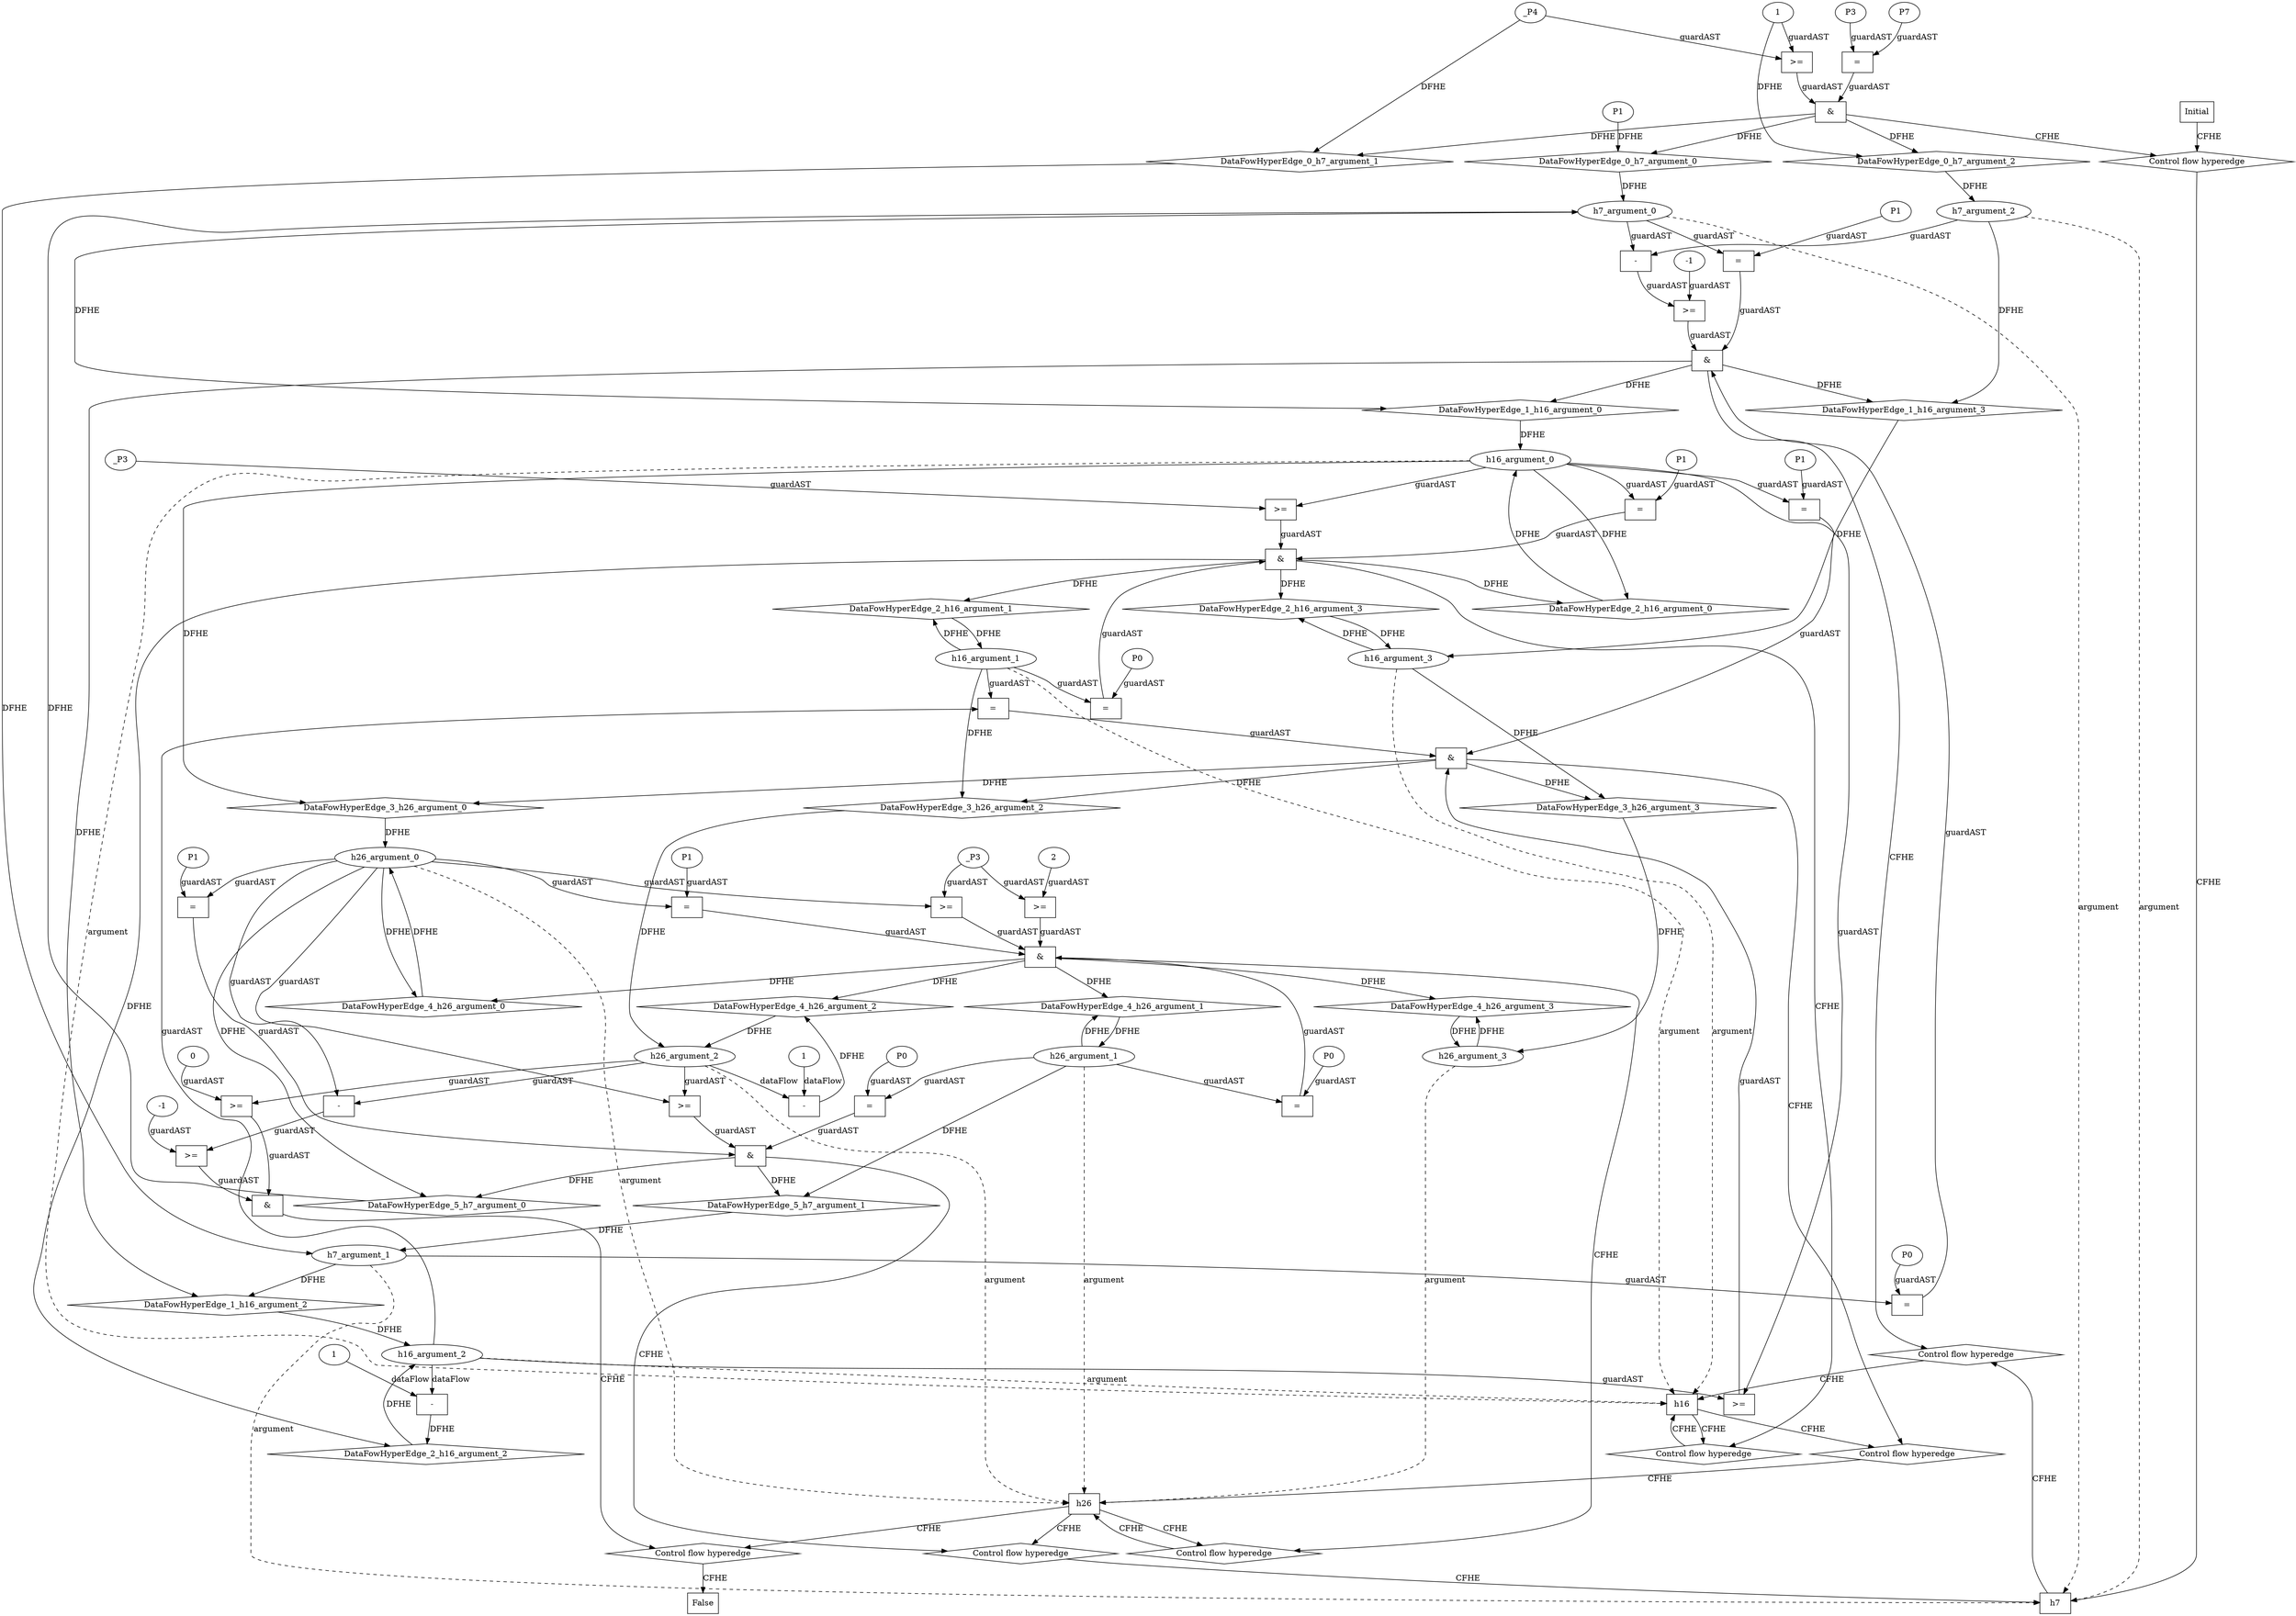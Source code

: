 // Horn Graph
digraph {
	"xxxh7___Initial_0xxxdataFlow_0_node_0" [label="P1"  nodeName="xxxh7___Initial_0xxxdataFlow_0_node_0" class=symbolicConstant GNNNodeID=3]
	"xxxh7___Initial_0xxxdataFlow1_node_0" [label="_P4"  nodeName="xxxh7___Initial_0xxxdataFlow1_node_0" class=symbolicConstant GNNNodeID=4]
	"xxxh7___Initial_0xxxdataFlow2_node_0" [label="1"  nodeName="xxxh7___Initial_0xxxdataFlow2_node_0" class=IdealInt GNNNodeID=5]
	"xxxh7___Initial_0xxxguard_0_node_0" [label=">="  nodeName="xxxh7___Initial_0xxxguard_0_node_0" class=Operator GNNNodeID=6 shape=rect]
		"xxxh7___Initial_0xxxdataFlow1_node_0" -> "xxxh7___Initial_0xxxguard_0_node_0" [ label="guardAST"]
		"xxxh7___Initial_0xxxdataFlow2_node_0" -> "xxxh7___Initial_0xxxguard_0_node_0" [ label="guardAST"]
	"xxxh7___Initial_0xxxguard1_node_0" [label="="  nodeName="xxxh7___Initial_0xxxguard1_node_0" class=Operator GNNNodeID=7 shape=rect]
	"xxxh7___Initial_0xxxguard1_node_1" [label="P3"  nodeName="xxxh7___Initial_0xxxguard1_node_1" class=symbolicConstant GNNNodeID=8]
	"xxxh7___Initial_0xxxguard1_node_2" [label="P7"  nodeName="xxxh7___Initial_0xxxguard1_node_2" class=symbolicConstant GNNNodeID=9]
		"xxxh7___Initial_0xxxguard1_node_1" -> "xxxh7___Initial_0xxxguard1_node_0" [ label="guardAST"]
		"xxxh7___Initial_0xxxguard1_node_2" -> "xxxh7___Initial_0xxxguard1_node_0" [ label="guardAST"]
	"xxxh16___h7_1xxxguard_0_node_0" [label=">="  nodeName="xxxh16___h7_1xxxguard_0_node_0" class=Operator GNNNodeID=14 shape=rect]
	"xxxh16___h7_1xxxguard_0_node_1" [label="-1"  nodeName="xxxh16___h7_1xxxguard_0_node_1" class=IdealInt GNNNodeID=15]
	"xxxh16___h7_1xxxguard_0_node_2" [label="-"  nodeName="xxxh16___h7_1xxxguard_0_node_2" class=Operator GNNNodeID=16 shape=rect]
		"xxxh16___h7_1xxxguard_0_node_1" -> "xxxh16___h7_1xxxguard_0_node_0" [ label="guardAST"]
		"xxxh16___h7_1xxxguard_0_node_2" -> "xxxh16___h7_1xxxguard_0_node_0" [ label="guardAST"]
		"h7_argument_2" -> "xxxh16___h7_1xxxguard_0_node_2" [ label="guardAST"]
		"h7_argument_0" -> "xxxh16___h7_1xxxguard_0_node_2" [ label="guardAST"]
	"xxxh16___h7_1xxxguard1_node_0" [label="="  nodeName="xxxh16___h7_1xxxguard1_node_0" class=Operator GNNNodeID=17 shape=rect]
	"xxxh16___h7_1xxxguard1_node_1" [label="P0"  nodeName="xxxh16___h7_1xxxguard1_node_1" class=symbolicConstant GNNNodeID=18]
		"xxxh16___h7_1xxxguard1_node_1" -> "xxxh16___h7_1xxxguard1_node_0" [ label="guardAST"]
		"h7_argument_1" -> "xxxh16___h7_1xxxguard1_node_0" [ label="guardAST"]
	"xxxh16___h7_1xxxguard2_node_0" [label="="  nodeName="xxxh16___h7_1xxxguard2_node_0" class=Operator GNNNodeID=19 shape=rect]
	"xxxh16___h7_1xxxguard2_node_1" [label="P1"  nodeName="xxxh16___h7_1xxxguard2_node_1" class=symbolicConstant GNNNodeID=20]
		"xxxh16___h7_1xxxguard2_node_1" -> "xxxh16___h7_1xxxguard2_node_0" [ label="guardAST"]
		"h7_argument_0" -> "xxxh16___h7_1xxxguard2_node_0" [ label="guardAST"]
	"xxxh16___h16_2xxxdataFlow_0_node_0" [label="-"  nodeName="xxxh16___h16_2xxxdataFlow_0_node_0" class=Operator GNNNodeID=21 shape=rect]
	"xxxh16___h16_2xxxdataFlow_0_node_2" [label="1"  nodeName="xxxh16___h16_2xxxdataFlow_0_node_2" class=IdealInt GNNNodeID=22]
		"h16_argument_2" -> "xxxh16___h16_2xxxdataFlow_0_node_0" [ label="dataFlow"]
		"xxxh16___h16_2xxxdataFlow_0_node_2" -> "xxxh16___h16_2xxxdataFlow_0_node_0" [ label="dataFlow"]
	"xxxh16___h16_2xxxguard_0_node_0" [label=">="  nodeName="xxxh16___h16_2xxxguard_0_node_0" class=Operator GNNNodeID=23 shape=rect]
	"xxxh16___h16_2xxxguard_0_node_2" [label="_P3"  nodeName="xxxh16___h16_2xxxguard_0_node_2" class=symbolicConstant GNNNodeID=24]
		"h16_argument_0" -> "xxxh16___h16_2xxxguard_0_node_0" [ label="guardAST"]
		"xxxh16___h16_2xxxguard_0_node_2" -> "xxxh16___h16_2xxxguard_0_node_0" [ label="guardAST"]
	"xxxh16___h16_2xxxguard1_node_0" [label="="  nodeName="xxxh16___h16_2xxxguard1_node_0" class=Operator GNNNodeID=25 shape=rect]
	"xxxh16___h16_2xxxguard1_node_1" [label="P1"  nodeName="xxxh16___h16_2xxxguard1_node_1" class=symbolicConstant GNNNodeID=26]
		"xxxh16___h16_2xxxguard1_node_1" -> "xxxh16___h16_2xxxguard1_node_0" [ label="guardAST"]
		"h16_argument_0" -> "xxxh16___h16_2xxxguard1_node_0" [ label="guardAST"]
	"xxxh16___h16_2xxxguard2_node_0" [label="="  nodeName="xxxh16___h16_2xxxguard2_node_0" class=Operator GNNNodeID=27 shape=rect]
	"xxxh16___h16_2xxxguard2_node_1" [label="P0"  nodeName="xxxh16___h16_2xxxguard2_node_1" class=symbolicConstant GNNNodeID=28]
		"xxxh16___h16_2xxxguard2_node_1" -> "xxxh16___h16_2xxxguard2_node_0" [ label="guardAST"]
		"h16_argument_1" -> "xxxh16___h16_2xxxguard2_node_0" [ label="guardAST"]
	"xxxh26___h16_3xxxguard_0_node_0" [label=">="  nodeName="xxxh26___h16_3xxxguard_0_node_0" class=Operator GNNNodeID=33 shape=rect]
		"h16_argument_2" -> "xxxh26___h16_3xxxguard_0_node_0" [ label="guardAST"]
		"h16_argument_0" -> "xxxh26___h16_3xxxguard_0_node_0" [ label="guardAST"]
	"xxxh26___h16_3xxxguard1_node_0" [label="="  nodeName="xxxh26___h16_3xxxguard1_node_0" class=Operator GNNNodeID=34 shape=rect]
		"h16_argument_2" -> "xxxh26___h16_3xxxguard1_node_0" [ label="guardAST"]
		"h16_argument_1" -> "xxxh26___h16_3xxxguard1_node_0" [ label="guardAST"]
	"xxxh26___h16_3xxxguard2_node_0" [label="="  nodeName="xxxh26___h16_3xxxguard2_node_0" class=Operator GNNNodeID=35 shape=rect]
	"xxxh26___h16_3xxxguard2_node_1" [label="P1"  nodeName="xxxh26___h16_3xxxguard2_node_1" class=symbolicConstant GNNNodeID=36]
		"xxxh26___h16_3xxxguard2_node_1" -> "xxxh26___h16_3xxxguard2_node_0" [ label="guardAST"]
		"h16_argument_0" -> "xxxh26___h16_3xxxguard2_node_0" [ label="guardAST"]
	"xxxh26___h26_4xxxdataFlow_0_node_0" [label="-"  nodeName="xxxh26___h26_4xxxdataFlow_0_node_0" class=Operator GNNNodeID=37 shape=rect]
	"xxxh26___h26_4xxxdataFlow_0_node_2" [label="1"  nodeName="xxxh26___h26_4xxxdataFlow_0_node_2" class=IdealInt GNNNodeID=38]
		"h26_argument_2" -> "xxxh26___h26_4xxxdataFlow_0_node_0" [ label="dataFlow"]
		"xxxh26___h26_4xxxdataFlow_0_node_2" -> "xxxh26___h26_4xxxdataFlow_0_node_0" [ label="dataFlow"]
	"xxxh26___h26_4xxxguard_0_node_0" [label=">="  nodeName="xxxh26___h26_4xxxguard_0_node_0" class=Operator GNNNodeID=39 shape=rect]
	"xxxh26___h26_4xxxguard_0_node_1" [label="_P3"  nodeName="xxxh26___h26_4xxxguard_0_node_1" class=symbolicConstant GNNNodeID=40]
	"xxxh26___h26_4xxxguard_0_node_2" [label="2"  nodeName="xxxh26___h26_4xxxguard_0_node_2" class=IdealInt GNNNodeID=41]
		"xxxh26___h26_4xxxguard_0_node_1" -> "xxxh26___h26_4xxxguard_0_node_0" [ label="guardAST"]
		"xxxh26___h26_4xxxguard_0_node_2" -> "xxxh26___h26_4xxxguard_0_node_0" [ label="guardAST"]
	"xxxh26___h26_4xxxguard1_node_0" [label=">="  nodeName="xxxh26___h26_4xxxguard1_node_0" class=Operator GNNNodeID=42 shape=rect]
		"h26_argument_0" -> "xxxh26___h26_4xxxguard1_node_0" [ label="guardAST"]
		"xxxh26___h26_4xxxguard_0_node_1" -> "xxxh26___h26_4xxxguard1_node_0" [ label="guardAST"]
	"xxxh26___h26_4xxxguard2_node_0" [label="="  nodeName="xxxh26___h26_4xxxguard2_node_0" class=Operator GNNNodeID=43 shape=rect]
	"xxxh26___h26_4xxxguard2_node_1" [label="P1"  nodeName="xxxh26___h26_4xxxguard2_node_1" class=symbolicConstant GNNNodeID=44]
		"xxxh26___h26_4xxxguard2_node_1" -> "xxxh26___h26_4xxxguard2_node_0" [ label="guardAST"]
		"h26_argument_0" -> "xxxh26___h26_4xxxguard2_node_0" [ label="guardAST"]
	"xxxh26___h26_4xxxguard3_node_0" [label="="  nodeName="xxxh26___h26_4xxxguard3_node_0" class=Operator GNNNodeID=45 shape=rect]
	"xxxh26___h26_4xxxguard3_node_1" [label="P0"  nodeName="xxxh26___h26_4xxxguard3_node_1" class=symbolicConstant GNNNodeID=46]
		"xxxh26___h26_4xxxguard3_node_1" -> "xxxh26___h26_4xxxguard3_node_0" [ label="guardAST"]
		"h26_argument_1" -> "xxxh26___h26_4xxxguard3_node_0" [ label="guardAST"]
	"xxxh7___h26_5xxxguard_0_node_0" [label=">="  nodeName="xxxh7___h26_5xxxguard_0_node_0" class=Operator GNNNodeID=47 shape=rect]
		"h26_argument_2" -> "xxxh7___h26_5xxxguard_0_node_0" [ label="guardAST"]
		"h26_argument_0" -> "xxxh7___h26_5xxxguard_0_node_0" [ label="guardAST"]
	"xxxh7___h26_5xxxguard1_node_0" [label="="  nodeName="xxxh7___h26_5xxxguard1_node_0" class=Operator GNNNodeID=48 shape=rect]
	"xxxh7___h26_5xxxguard1_node_1" [label="P1"  nodeName="xxxh7___h26_5xxxguard1_node_1" class=symbolicConstant GNNNodeID=49]
		"xxxh7___h26_5xxxguard1_node_1" -> "xxxh7___h26_5xxxguard1_node_0" [ label="guardAST"]
		"h26_argument_0" -> "xxxh7___h26_5xxxguard1_node_0" [ label="guardAST"]
	"xxxh7___h26_5xxxguard2_node_0" [label="="  nodeName="xxxh7___h26_5xxxguard2_node_0" class=Operator GNNNodeID=50 shape=rect]
	"xxxh7___h26_5xxxguard2_node_1" [label="P0"  nodeName="xxxh7___h26_5xxxguard2_node_1" class=symbolicConstant GNNNodeID=51]
		"xxxh7___h26_5xxxguard2_node_1" -> "xxxh7___h26_5xxxguard2_node_0" [ label="guardAST"]
		"h26_argument_1" -> "xxxh7___h26_5xxxguard2_node_0" [ label="guardAST"]
	"xxxFALSE___h26_6xxxguard_0_node_0" [label=">="  nodeName="xxxFALSE___h26_6xxxguard_0_node_0" class=Operator GNNNodeID=52 shape=rect]
	"xxxFALSE___h26_6xxxguard_0_node_1" [label="0"  nodeName="xxxFALSE___h26_6xxxguard_0_node_1" class=IdealInt GNNNodeID=53]
		"xxxFALSE___h26_6xxxguard_0_node_1" -> "xxxFALSE___h26_6xxxguard_0_node_0" [ label="guardAST"]
		"h26_argument_2" -> "xxxFALSE___h26_6xxxguard_0_node_0" [ label="guardAST"]
	"xxxFALSE___h26_6xxxguard1_node_0" [label=">="  nodeName="xxxFALSE___h26_6xxxguard1_node_0" class=Operator GNNNodeID=54 shape=rect]
	"xxxFALSE___h26_6xxxguard1_node_1" [label="-1"  nodeName="xxxFALSE___h26_6xxxguard1_node_1" class=IdealInt GNNNodeID=55]
	"xxxFALSE___h26_6xxxguard1_node_2" [label="-"  nodeName="xxxFALSE___h26_6xxxguard1_node_2" class=Operator GNNNodeID=56 shape=rect]
		"xxxFALSE___h26_6xxxguard1_node_1" -> "xxxFALSE___h26_6xxxguard1_node_0" [ label="guardAST"]
		"xxxFALSE___h26_6xxxguard1_node_2" -> "xxxFALSE___h26_6xxxguard1_node_0" [ label="guardAST"]
		"h26_argument_2" -> "xxxFALSE___h26_6xxxguard1_node_2" [ label="guardAST"]
		"h26_argument_0" -> "xxxFALSE___h26_6xxxguard1_node_2" [ label="guardAST"]
	"h16" [label="h16"  nodeName="h16" class=CONTROL GNNNodeID=57 shape="rect"]
	"h26" [label="h26"  nodeName="h26" class=CONTROL GNNNodeID=58 shape="rect"]
	"h7" [label="h7"  nodeName="h7" class=CONTROL GNNNodeID=59 shape="rect"]
	"FALSE" [label="False"  nodeName=False class=CONTROL GNNNodeID=60 shape="rect"]
	"Initial" [label="Initial"  nodeName=Initial class=CONTROL GNNNodeID=61 shape="rect"]
	"ControlFowHyperEdge_0" [label="Control flow hyperedge"  hyperEdgeNodeID=0 nodeName=ControlFowHyperEdge_0 class=controlFlowHyperEdge shape="diamond"]
		"Initial" -> ControlFowHyperEdge_0 [ label="CFHE"]
		"ControlFowHyperEdge_0" -> "h7" [ label="CFHE"]
	"ControlFowHyperEdge_1" [label="Control flow hyperedge"  hyperEdgeNodeID=1 nodeName=ControlFowHyperEdge_1 class=controlFlowHyperEdge shape="diamond"]
		"h7" -> ControlFowHyperEdge_1 [ label="CFHE"]
		"ControlFowHyperEdge_1" -> "h16" [ label="CFHE"]
	"ControlFowHyperEdge_2" [label="Control flow hyperedge"  hyperEdgeNodeID=2 nodeName=ControlFowHyperEdge_2 class=controlFlowHyperEdge shape="diamond"]
		"h16" -> ControlFowHyperEdge_2 [ label="CFHE"]
		"ControlFowHyperEdge_2" -> "h16" [ label="CFHE"]
	"ControlFowHyperEdge_3" [label="Control flow hyperedge"  hyperEdgeNodeID=3 nodeName=ControlFowHyperEdge_3 class=controlFlowHyperEdge shape="diamond"]
		"h16" -> ControlFowHyperEdge_3 [ label="CFHE"]
		"ControlFowHyperEdge_3" -> "h26" [ label="CFHE"]
	"ControlFowHyperEdge_4" [label="Control flow hyperedge"  hyperEdgeNodeID=4 nodeName=ControlFowHyperEdge_4 class=controlFlowHyperEdge shape="diamond"]
		"h26" -> ControlFowHyperEdge_4 [ label="CFHE"]
		"ControlFowHyperEdge_4" -> "h26" [ label="CFHE"]
	"ControlFowHyperEdge_5" [label="Control flow hyperedge"  hyperEdgeNodeID=5 nodeName=ControlFowHyperEdge_5 class=controlFlowHyperEdge shape="diamond"]
		"h26" -> ControlFowHyperEdge_5 [ label="CFHE"]
		"ControlFowHyperEdge_5" -> "h7" [ label="CFHE"]
	"ControlFowHyperEdge_6" [label="Control flow hyperedge"  hyperEdgeNodeID=6 nodeName=ControlFowHyperEdge_6 class=controlFlowHyperEdge shape="diamond"]
		"h26" -> ControlFowHyperEdge_6 [ label="CFHE"]
		"ControlFowHyperEdge_6" -> "FALSE" [ label="CFHE"]
	"h7_argument_0" [label="h7_argument_0"  nodeName=argument0 class=argument shape=oval GNNNodeID=62 head="h7"]
		"h7_argument_0" -> "h7" [ label="argument" style=dashed]
	"h7_argument_1" [label="h7_argument_1"  nodeName=argument1 class=argument shape=oval GNNNodeID=62 head="h7"]
		"h7_argument_1" -> "h7" [ label="argument" style=dashed]
	"h7_argument_2" [label="h7_argument_2"  nodeName=argument2 class=argument shape=oval GNNNodeID=62 head="h7"]
		"h7_argument_2" -> "h7" [ label="argument" style=dashed]
	"h16_argument_0" [label="h16_argument_0"  nodeName=argument0 class=argument shape=oval GNNNodeID=62 head="h16"]
		"h16_argument_0" -> "h16" [ label="argument" style=dashed]
	"h16_argument_1" [label="h16_argument_1"  nodeName=argument1 class=argument shape=oval GNNNodeID=62 head="h16"]
		"h16_argument_1" -> "h16" [ label="argument" style=dashed]
	"h16_argument_2" [label="h16_argument_2"  nodeName=argument2 class=argument shape=oval GNNNodeID=62 head="h16"]
		"h16_argument_2" -> "h16" [ label="argument" style=dashed]
	"h16_argument_3" [label="h16_argument_3"  nodeName=argument3 class=argument shape=oval GNNNodeID=62 head="h16"]
		"h16_argument_3" -> "h16" [ label="argument" style=dashed]
	"h26_argument_0" [label="h26_argument_0"  nodeName=argument0 class=argument shape=oval GNNNodeID=62 head="h26"]
		"h26_argument_0" -> "h26" [ label="argument" style=dashed]
	"h26_argument_1" [label="h26_argument_1"  nodeName=argument1 class=argument shape=oval GNNNodeID=62 head="h26"]
		"h26_argument_1" -> "h26" [ label="argument" style=dashed]
	"h26_argument_2" [label="h26_argument_2"  nodeName=argument2 class=argument shape=oval GNNNodeID=62 head="h26"]
		"h26_argument_2" -> "h26" [ label="argument" style=dashed]
	"h26_argument_3" [label="h26_argument_3"  nodeName=argument3 class=argument shape=oval GNNNodeID=62 head="h26"]
		"h26_argument_3" -> "h26" [ label="argument" style=dashed]
	"xxxh7___Initial_0xxx_and" [label="&"  andName="xxxh7___Initial_0xxx_and" class=Operator shape=rect]
		"xxxh7___Initial_0xxxguard_0_node_0" -> "xxxh7___Initial_0xxx_and" [ label="guardAST"]
		"xxxh7___Initial_0xxxguard1_node_0" -> "xxxh7___Initial_0xxx_and" [ label="guardAST"]
		"xxxh7___Initial_0xxx_and" -> "ControlFowHyperEdge_0" [ label="CFHE"]
	"xxxh16___h7_1xxx_and" [label="&"  andName="xxxh16___h7_1xxx_and" class=Operator shape=rect]
		"xxxh16___h7_1xxxguard_0_node_0" -> "xxxh16___h7_1xxx_and" [ label="guardAST"]
		"xxxh16___h7_1xxxguard1_node_0" -> "xxxh16___h7_1xxx_and" [ label="guardAST"]
		"xxxh16___h7_1xxxguard2_node_0" -> "xxxh16___h7_1xxx_and" [ label="guardAST"]
		"xxxh16___h7_1xxx_and" -> "ControlFowHyperEdge_1" [ label="CFHE"]
	"xxxh16___h16_2xxx_and" [label="&"  andName="xxxh16___h16_2xxx_and" class=Operator shape=rect]
		"xxxh16___h16_2xxxguard_0_node_0" -> "xxxh16___h16_2xxx_and" [ label="guardAST"]
		"xxxh16___h16_2xxxguard1_node_0" -> "xxxh16___h16_2xxx_and" [ label="guardAST"]
		"xxxh16___h16_2xxxguard2_node_0" -> "xxxh16___h16_2xxx_and" [ label="guardAST"]
		"xxxh16___h16_2xxx_and" -> "ControlFowHyperEdge_2" [ label="CFHE"]
	"xxxh26___h16_3xxx_and" [label="&"  andName="xxxh26___h16_3xxx_and" class=Operator shape=rect]
		"xxxh26___h16_3xxxguard_0_node_0" -> "xxxh26___h16_3xxx_and" [ label="guardAST"]
		"xxxh26___h16_3xxxguard1_node_0" -> "xxxh26___h16_3xxx_and" [ label="guardAST"]
		"xxxh26___h16_3xxxguard2_node_0" -> "xxxh26___h16_3xxx_and" [ label="guardAST"]
		"xxxh26___h16_3xxx_and" -> "ControlFowHyperEdge_3" [ label="CFHE"]
	"xxxh26___h26_4xxx_and" [label="&"  andName="xxxh26___h26_4xxx_and" class=Operator shape=rect]
		"xxxh26___h26_4xxxguard_0_node_0" -> "xxxh26___h26_4xxx_and" [ label="guardAST"]
		"xxxh26___h26_4xxxguard1_node_0" -> "xxxh26___h26_4xxx_and" [ label="guardAST"]
		"xxxh26___h26_4xxxguard2_node_0" -> "xxxh26___h26_4xxx_and" [ label="guardAST"]
		"xxxh26___h26_4xxxguard3_node_0" -> "xxxh26___h26_4xxx_and" [ label="guardAST"]
		"xxxh26___h26_4xxx_and" -> "ControlFowHyperEdge_4" [ label="CFHE"]
	"xxxh7___h26_5xxx_and" [label="&"  andName="xxxh7___h26_5xxx_and" class=Operator shape=rect]
		"xxxh7___h26_5xxxguard_0_node_0" -> "xxxh7___h26_5xxx_and" [ label="guardAST"]
		"xxxh7___h26_5xxxguard1_node_0" -> "xxxh7___h26_5xxx_and" [ label="guardAST"]
		"xxxh7___h26_5xxxguard2_node_0" -> "xxxh7___h26_5xxx_and" [ label="guardAST"]
		"xxxh7___h26_5xxx_and" -> "ControlFowHyperEdge_5" [ label="CFHE"]
	"xxxFALSE___h26_6xxx_and" [label="&"  andName="xxxFALSE___h26_6xxx_and" class=Operator shape=rect]
		"xxxFALSE___h26_6xxxguard_0_node_0" -> "xxxFALSE___h26_6xxx_and" [ label="guardAST"]
		"xxxFALSE___h26_6xxxguard1_node_0" -> "xxxFALSE___h26_6xxx_and" [ label="guardAST"]
		"xxxFALSE___h26_6xxx_and" -> "ControlFowHyperEdge_6" [ label="CFHE"]
		"h7_argument_0" -> "DataFowHyperEdge_1_h16_argument_0" [ label="DFHE"]
	"DataFowHyperEdge_1_h16_argument_0" [label="DataFowHyperEdge_1_h16_argument_0"  nodeName="DataFowHyperEdge_1_h16_argument_0" class=DataFlowHyperedge shape=diamond]
		"DataFowHyperEdge_1_h16_argument_0" -> "h16_argument_0" [ label="DFHE"]
		"xxxh16___h7_1xxx_and" -> "DataFowHyperEdge_1_h16_argument_0" [ label="DFHE"]
		"h7_argument_2" -> "DataFowHyperEdge_1_h16_argument_3" [ label="DFHE"]
	"DataFowHyperEdge_1_h16_argument_3" [label="DataFowHyperEdge_1_h16_argument_3"  nodeName="DataFowHyperEdge_1_h16_argument_3" class=DataFlowHyperedge shape=diamond]
		"DataFowHyperEdge_1_h16_argument_3" -> "h16_argument_3" [ label="DFHE"]
		"xxxh16___h7_1xxx_and" -> "DataFowHyperEdge_1_h16_argument_3" [ label="DFHE"]
		"h16_argument_0" -> "DataFowHyperEdge_2_h16_argument_0" [ label="DFHE"]
	"DataFowHyperEdge_2_h16_argument_0" [label="DataFowHyperEdge_2_h16_argument_0"  nodeName="DataFowHyperEdge_2_h16_argument_0" class=DataFlowHyperedge shape=diamond]
		"DataFowHyperEdge_2_h16_argument_0" -> "h16_argument_0" [ label="DFHE"]
		"xxxh16___h16_2xxx_and" -> "DataFowHyperEdge_2_h16_argument_0" [ label="DFHE"]
		"h16_argument_1" -> "DataFowHyperEdge_2_h16_argument_1" [ label="DFHE"]
	"DataFowHyperEdge_2_h16_argument_1" [label="DataFowHyperEdge_2_h16_argument_1"  nodeName="DataFowHyperEdge_2_h16_argument_1" class=DataFlowHyperedge shape=diamond]
		"DataFowHyperEdge_2_h16_argument_1" -> "h16_argument_1" [ label="DFHE"]
		"xxxh16___h16_2xxx_and" -> "DataFowHyperEdge_2_h16_argument_1" [ label="DFHE"]
		"h16_argument_3" -> "DataFowHyperEdge_2_h16_argument_3" [ label="DFHE"]
	"DataFowHyperEdge_2_h16_argument_3" [label="DataFowHyperEdge_2_h16_argument_3"  nodeName="DataFowHyperEdge_2_h16_argument_3" class=DataFlowHyperedge shape=diamond]
		"DataFowHyperEdge_2_h16_argument_3" -> "h16_argument_3" [ label="DFHE"]
		"xxxh16___h16_2xxx_and" -> "DataFowHyperEdge_2_h16_argument_3" [ label="DFHE"]
		"h16_argument_0" -> "DataFowHyperEdge_3_h26_argument_0" [ label="DFHE"]
	"DataFowHyperEdge_3_h26_argument_0" [label="DataFowHyperEdge_3_h26_argument_0"  nodeName="DataFowHyperEdge_3_h26_argument_0" class=DataFlowHyperedge shape=diamond]
		"DataFowHyperEdge_3_h26_argument_0" -> "h26_argument_0" [ label="DFHE"]
		"xxxh26___h16_3xxx_and" -> "DataFowHyperEdge_3_h26_argument_0" [ label="DFHE"]
		"h16_argument_3" -> "DataFowHyperEdge_3_h26_argument_3" [ label="DFHE"]
	"DataFowHyperEdge_3_h26_argument_3" [label="DataFowHyperEdge_3_h26_argument_3"  nodeName="DataFowHyperEdge_3_h26_argument_3" class=DataFlowHyperedge shape=diamond]
		"DataFowHyperEdge_3_h26_argument_3" -> "h26_argument_3" [ label="DFHE"]
		"xxxh26___h16_3xxx_and" -> "DataFowHyperEdge_3_h26_argument_3" [ label="DFHE"]
		"h26_argument_0" -> "DataFowHyperEdge_4_h26_argument_0" [ label="DFHE"]
	"DataFowHyperEdge_4_h26_argument_0" [label="DataFowHyperEdge_4_h26_argument_0"  nodeName="DataFowHyperEdge_4_h26_argument_0" class=DataFlowHyperedge shape=diamond]
		"DataFowHyperEdge_4_h26_argument_0" -> "h26_argument_0" [ label="DFHE"]
		"xxxh26___h26_4xxx_and" -> "DataFowHyperEdge_4_h26_argument_0" [ label="DFHE"]
		"h26_argument_1" -> "DataFowHyperEdge_4_h26_argument_1" [ label="DFHE"]
	"DataFowHyperEdge_4_h26_argument_1" [label="DataFowHyperEdge_4_h26_argument_1"  nodeName="DataFowHyperEdge_4_h26_argument_1" class=DataFlowHyperedge shape=diamond]
		"DataFowHyperEdge_4_h26_argument_1" -> "h26_argument_1" [ label="DFHE"]
		"xxxh26___h26_4xxx_and" -> "DataFowHyperEdge_4_h26_argument_1" [ label="DFHE"]
		"h26_argument_3" -> "DataFowHyperEdge_4_h26_argument_3" [ label="DFHE"]
	"DataFowHyperEdge_4_h26_argument_3" [label="DataFowHyperEdge_4_h26_argument_3"  nodeName="DataFowHyperEdge_4_h26_argument_3" class=DataFlowHyperedge shape=diamond]
		"DataFowHyperEdge_4_h26_argument_3" -> "h26_argument_3" [ label="DFHE"]
		"xxxh26___h26_4xxx_and" -> "DataFowHyperEdge_4_h26_argument_3" [ label="DFHE"]
		"h26_argument_0" -> "DataFowHyperEdge_5_h7_argument_0" [ label="DFHE"]
	"DataFowHyperEdge_5_h7_argument_0" [label="DataFowHyperEdge_5_h7_argument_0"  nodeName="DataFowHyperEdge_5_h7_argument_0" class=DataFlowHyperedge shape=diamond]
		"DataFowHyperEdge_5_h7_argument_0" -> "h7_argument_0" [ label="DFHE"]
		"xxxh7___h26_5xxx_and" -> "DataFowHyperEdge_5_h7_argument_0" [ label="DFHE"]
		"h26_argument_1" -> "DataFowHyperEdge_5_h7_argument_1" [ label="DFHE"]
	"DataFowHyperEdge_5_h7_argument_1" [label="DataFowHyperEdge_5_h7_argument_1"  nodeName="DataFowHyperEdge_5_h7_argument_1" class=DataFlowHyperedge shape=diamond]
		"DataFowHyperEdge_5_h7_argument_1" -> "h7_argument_1" [ label="DFHE"]
		"xxxh7___h26_5xxx_and" -> "DataFowHyperEdge_5_h7_argument_1" [ label="DFHE"]
	"DataFowHyperEdge_0_h7_argument_0" [label="DataFowHyperEdge_0_h7_argument_0"  nodeName="DataFowHyperEdge_0_h7_argument_0" class=DataFlowHyperedge shape=diamond]
		"DataFowHyperEdge_0_h7_argument_0" -> "h7_argument_0" [ label="DFHE"]
		"xxxh7___Initial_0xxx_and" -> "DataFowHyperEdge_0_h7_argument_0" [ label="DFHE"]
		"xxxh7___Initial_0xxxdataFlow_0_node_0" -> "DataFowHyperEdge_0_h7_argument_0" [ label="DFHE"]
	"DataFowHyperEdge_0_h7_argument_1" [label="DataFowHyperEdge_0_h7_argument_1"  nodeName="DataFowHyperEdge_0_h7_argument_1" class=DataFlowHyperedge shape=diamond]
		"DataFowHyperEdge_0_h7_argument_1" -> "h7_argument_1" [ label="DFHE"]
		"xxxh7___Initial_0xxx_and" -> "DataFowHyperEdge_0_h7_argument_1" [ label="DFHE"]
		"xxxh7___Initial_0xxxdataFlow1_node_0" -> "DataFowHyperEdge_0_h7_argument_1" [ label="DFHE"]
	"DataFowHyperEdge_0_h7_argument_2" [label="DataFowHyperEdge_0_h7_argument_2"  nodeName="DataFowHyperEdge_0_h7_argument_2" class=DataFlowHyperedge shape=diamond]
		"DataFowHyperEdge_0_h7_argument_2" -> "h7_argument_2" [ label="DFHE"]
		"xxxh7___Initial_0xxx_and" -> "DataFowHyperEdge_0_h7_argument_2" [ label="DFHE"]
		"xxxh7___Initial_0xxxdataFlow2_node_0" -> "DataFowHyperEdge_0_h7_argument_2" [ label="DFHE"]
	"DataFowHyperEdge_1_h16_argument_2" [label="DataFowHyperEdge_1_h16_argument_2"  nodeName="DataFowHyperEdge_1_h16_argument_2" class=DataFlowHyperedge shape=diamond]
		"DataFowHyperEdge_1_h16_argument_2" -> "h16_argument_2" [ label="DFHE"]
		"xxxh16___h7_1xxx_and" -> "DataFowHyperEdge_1_h16_argument_2" [ label="DFHE"]
		"h7_argument_1" -> "DataFowHyperEdge_1_h16_argument_2" [ label="DFHE"]
	"DataFowHyperEdge_2_h16_argument_2" [label="DataFowHyperEdge_2_h16_argument_2"  nodeName="DataFowHyperEdge_2_h16_argument_2" class=DataFlowHyperedge shape=diamond]
		"DataFowHyperEdge_2_h16_argument_2" -> "h16_argument_2" [ label="DFHE"]
		"xxxh16___h16_2xxx_and" -> "DataFowHyperEdge_2_h16_argument_2" [ label="DFHE"]
		"xxxh16___h16_2xxxdataFlow_0_node_0" -> "DataFowHyperEdge_2_h16_argument_2" [ label="DFHE"]
	"DataFowHyperEdge_3_h26_argument_2" [label="DataFowHyperEdge_3_h26_argument_2"  nodeName="DataFowHyperEdge_3_h26_argument_2" class=DataFlowHyperedge shape=diamond]
		"DataFowHyperEdge_3_h26_argument_2" -> "h26_argument_2" [ label="DFHE"]
		"xxxh26___h16_3xxx_and" -> "DataFowHyperEdge_3_h26_argument_2" [ label="DFHE"]
		"h16_argument_1" -> "DataFowHyperEdge_3_h26_argument_2" [ label="DFHE"]
	"DataFowHyperEdge_4_h26_argument_2" [label="DataFowHyperEdge_4_h26_argument_2"  nodeName="DataFowHyperEdge_4_h26_argument_2" class=DataFlowHyperedge shape=diamond]
		"DataFowHyperEdge_4_h26_argument_2" -> "h26_argument_2" [ label="DFHE"]
		"xxxh26___h26_4xxx_and" -> "DataFowHyperEdge_4_h26_argument_2" [ label="DFHE"]
		"xxxh26___h26_4xxxdataFlow_0_node_0" -> "DataFowHyperEdge_4_h26_argument_2" [ label="DFHE"]
}
